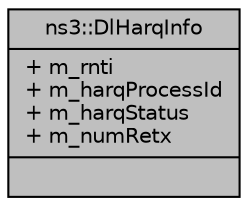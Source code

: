 digraph "ns3::DlHarqInfo"
{
  edge [fontname="Helvetica",fontsize="10",labelfontname="Helvetica",labelfontsize="10"];
  node [fontname="Helvetica",fontsize="10",shape=record];
  Node1 [label="{ns3::DlHarqInfo\n|+ m_rnti\l+ m_harqProcessId\l+ m_harqStatus\l+ m_numRetx\l|}",height=0.2,width=0.4,color="black", fillcolor="grey75", style="filled", fontcolor="black"];
}

